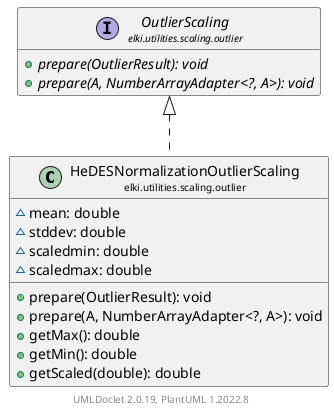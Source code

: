 @startuml
    remove .*\.(Instance|Par|Parameterizer|Factory)$
    set namespaceSeparator none
    hide empty fields
    hide empty methods

    class "<size:14>HeDESNormalizationOutlierScaling\n<size:10>elki.utilities.scaling.outlier" as elki.utilities.scaling.outlier.HeDESNormalizationOutlierScaling [[HeDESNormalizationOutlierScaling.html]] {
        ~mean: double
        ~stddev: double
        ~scaledmin: double
        ~scaledmax: double
        +prepare(OutlierResult): void
        +prepare(A, NumberArrayAdapter<?, A>): void
        +getMax(): double
        +getMin(): double
        +getScaled(double): double
    }

    interface "<size:14>OutlierScaling\n<size:10>elki.utilities.scaling.outlier" as elki.utilities.scaling.outlier.OutlierScaling [[OutlierScaling.html]] {
        {abstract} +prepare(OutlierResult): void
        {abstract} +prepare(A, NumberArrayAdapter<?, A>): void
    }

    elki.utilities.scaling.outlier.OutlierScaling <|.. elki.utilities.scaling.outlier.HeDESNormalizationOutlierScaling

    center footer UMLDoclet 2.0.19, PlantUML 1.2022.8
@enduml
